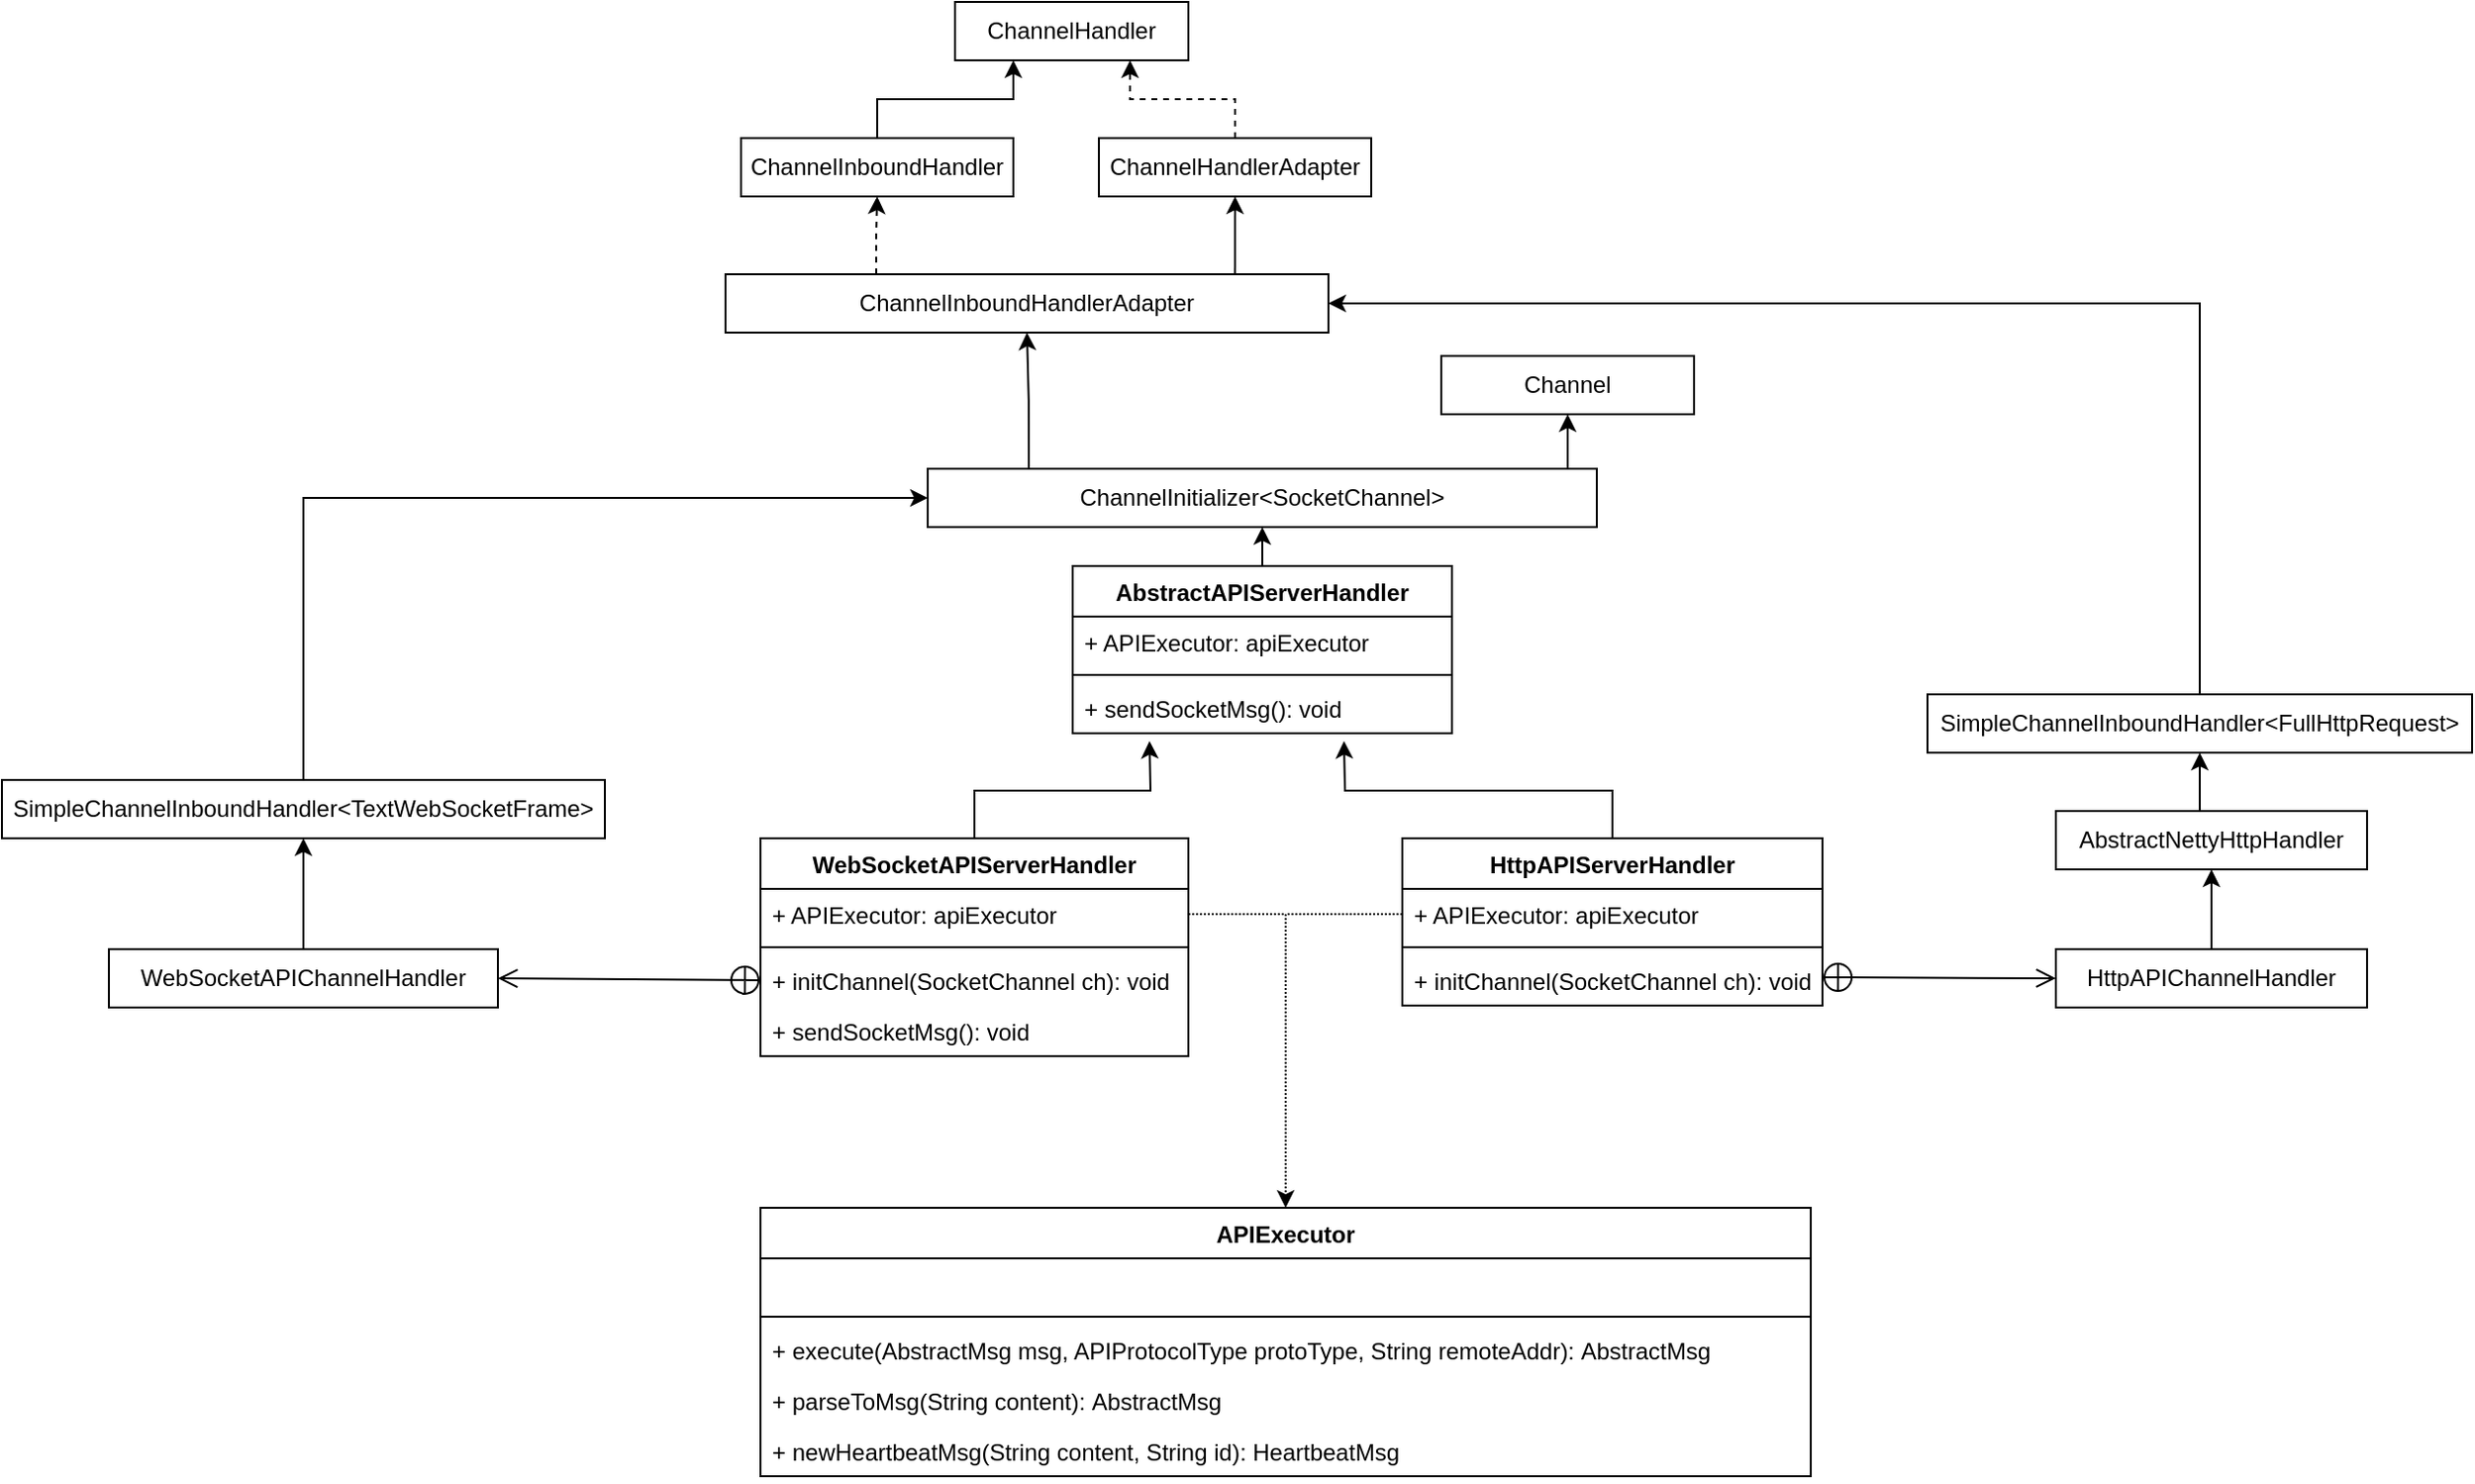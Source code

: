 <mxfile version="20.0.1" type="github">
  <diagram id="C5RBs43oDa-KdzZeNtuy" name="Page-1">
    <mxGraphModel dx="2249" dy="851" grid="1" gridSize="10" guides="1" tooltips="1" connect="1" arrows="1" fold="1" page="1" pageScale="1" pageWidth="827" pageHeight="1169" math="0" shadow="0">
      <root>
        <mxCell id="WIyWlLk6GJQsqaUBKTNV-0" />
        <mxCell id="WIyWlLk6GJQsqaUBKTNV-1" parent="WIyWlLk6GJQsqaUBKTNV-0" />
        <mxCell id="1qa0QnMpFB_kGPoX7qV5-0" value="ChannelHandler" style="rounded=0;whiteSpace=wrap;html=1;" vertex="1" parent="WIyWlLk6GJQsqaUBKTNV-1">
          <mxGeometry x="200" y="20" width="120" height="30" as="geometry" />
        </mxCell>
        <mxCell id="1qa0QnMpFB_kGPoX7qV5-6" style="edgeStyle=orthogonalEdgeStyle;rounded=0;orthogonalLoop=1;jettySize=auto;html=1;exitX=0.5;exitY=0;exitDx=0;exitDy=0;entryX=0.25;entryY=1;entryDx=0;entryDy=0;" edge="1" parent="WIyWlLk6GJQsqaUBKTNV-1" source="1qa0QnMpFB_kGPoX7qV5-4" target="1qa0QnMpFB_kGPoX7qV5-0">
          <mxGeometry relative="1" as="geometry" />
        </mxCell>
        <mxCell id="1qa0QnMpFB_kGPoX7qV5-4" value="ChannelInboundHandler" style="rounded=0;whiteSpace=wrap;html=1;" vertex="1" parent="WIyWlLk6GJQsqaUBKTNV-1">
          <mxGeometry x="90" y="90" width="140" height="30" as="geometry" />
        </mxCell>
        <mxCell id="1qa0QnMpFB_kGPoX7qV5-8" style="edgeStyle=orthogonalEdgeStyle;rounded=0;orthogonalLoop=1;jettySize=auto;html=1;exitX=0.5;exitY=0;exitDx=0;exitDy=0;entryX=0.75;entryY=1;entryDx=0;entryDy=0;dashed=1;" edge="1" parent="WIyWlLk6GJQsqaUBKTNV-1" source="1qa0QnMpFB_kGPoX7qV5-5" target="1qa0QnMpFB_kGPoX7qV5-0">
          <mxGeometry relative="1" as="geometry" />
        </mxCell>
        <mxCell id="1qa0QnMpFB_kGPoX7qV5-5" value="ChannelHandlerAdapter" style="rounded=0;whiteSpace=wrap;html=1;" vertex="1" parent="WIyWlLk6GJQsqaUBKTNV-1">
          <mxGeometry x="274" y="90" width="140" height="30" as="geometry" />
        </mxCell>
        <mxCell id="1qa0QnMpFB_kGPoX7qV5-10" style="edgeStyle=orthogonalEdgeStyle;rounded=0;orthogonalLoop=1;jettySize=auto;html=1;exitX=0.25;exitY=0;exitDx=0;exitDy=0;entryX=0.5;entryY=1;entryDx=0;entryDy=0;dashed=1;" edge="1" parent="WIyWlLk6GJQsqaUBKTNV-1" source="1qa0QnMpFB_kGPoX7qV5-9" target="1qa0QnMpFB_kGPoX7qV5-4">
          <mxGeometry relative="1" as="geometry" />
        </mxCell>
        <mxCell id="1qa0QnMpFB_kGPoX7qV5-11" style="edgeStyle=orthogonalEdgeStyle;rounded=0;orthogonalLoop=1;jettySize=auto;html=1;exitX=0.845;exitY=0;exitDx=0;exitDy=0;entryX=0.5;entryY=1;entryDx=0;entryDy=0;exitPerimeter=0;" edge="1" parent="WIyWlLk6GJQsqaUBKTNV-1" source="1qa0QnMpFB_kGPoX7qV5-9" target="1qa0QnMpFB_kGPoX7qV5-5">
          <mxGeometry relative="1" as="geometry" />
        </mxCell>
        <mxCell id="1qa0QnMpFB_kGPoX7qV5-9" value="ChannelInboundHandlerAdapter" style="rounded=0;whiteSpace=wrap;html=1;" vertex="1" parent="WIyWlLk6GJQsqaUBKTNV-1">
          <mxGeometry x="82" y="160" width="310" height="30" as="geometry" />
        </mxCell>
        <mxCell id="1qa0QnMpFB_kGPoX7qV5-36" style="edgeStyle=orthogonalEdgeStyle;rounded=0;orthogonalLoop=1;jettySize=auto;html=1;exitX=0.5;exitY=0;exitDx=0;exitDy=0;entryX=1;entryY=0.5;entryDx=0;entryDy=0;" edge="1" parent="WIyWlLk6GJQsqaUBKTNV-1" source="1qa0QnMpFB_kGPoX7qV5-12" target="1qa0QnMpFB_kGPoX7qV5-9">
          <mxGeometry relative="1" as="geometry" />
        </mxCell>
        <mxCell id="1qa0QnMpFB_kGPoX7qV5-12" value="SimpleChannelInboundHandler&amp;lt;FullHttpRequest&amp;gt;" style="rounded=0;whiteSpace=wrap;html=1;" vertex="1" parent="WIyWlLk6GJQsqaUBKTNV-1">
          <mxGeometry x="700" y="376" width="280" height="30" as="geometry" />
        </mxCell>
        <mxCell id="1qa0QnMpFB_kGPoX7qV5-15" style="edgeStyle=orthogonalEdgeStyle;rounded=0;orthogonalLoop=1;jettySize=auto;html=1;exitX=0.5;exitY=0;exitDx=0;exitDy=0;entryX=0.5;entryY=1;entryDx=0;entryDy=0;" edge="1" parent="WIyWlLk6GJQsqaUBKTNV-1" source="1qa0QnMpFB_kGPoX7qV5-13" target="1qa0QnMpFB_kGPoX7qV5-12">
          <mxGeometry relative="1" as="geometry" />
        </mxCell>
        <mxCell id="1qa0QnMpFB_kGPoX7qV5-13" value="AbstractNettyHttpHandler" style="rounded=0;whiteSpace=wrap;html=1;" vertex="1" parent="WIyWlLk6GJQsqaUBKTNV-1">
          <mxGeometry x="766" y="436" width="160" height="30" as="geometry" />
        </mxCell>
        <mxCell id="1qa0QnMpFB_kGPoX7qV5-17" style="edgeStyle=orthogonalEdgeStyle;rounded=0;orthogonalLoop=1;jettySize=auto;html=1;exitX=0.5;exitY=0;exitDx=0;exitDy=0;entryX=0.5;entryY=1;entryDx=0;entryDy=0;" edge="1" parent="WIyWlLk6GJQsqaUBKTNV-1" source="1qa0QnMpFB_kGPoX7qV5-16" target="1qa0QnMpFB_kGPoX7qV5-13">
          <mxGeometry relative="1" as="geometry" />
        </mxCell>
        <mxCell id="1qa0QnMpFB_kGPoX7qV5-16" value="HttpAPIChannelHandler" style="rounded=0;whiteSpace=wrap;html=1;" vertex="1" parent="WIyWlLk6GJQsqaUBKTNV-1">
          <mxGeometry x="766" y="507" width="160" height="30" as="geometry" />
        </mxCell>
        <mxCell id="1qa0QnMpFB_kGPoX7qV5-18" value="Channel" style="rounded=0;whiteSpace=wrap;html=1;" vertex="1" parent="WIyWlLk6GJQsqaUBKTNV-1">
          <mxGeometry x="450" y="202" width="130" height="30" as="geometry" />
        </mxCell>
        <mxCell id="1qa0QnMpFB_kGPoX7qV5-20" style="edgeStyle=orthogonalEdgeStyle;rounded=0;orthogonalLoop=1;jettySize=auto;html=1;exitX=0.151;exitY=0;exitDx=0;exitDy=0;entryX=0.5;entryY=1;entryDx=0;entryDy=0;exitPerimeter=0;" edge="1" parent="WIyWlLk6GJQsqaUBKTNV-1" source="1qa0QnMpFB_kGPoX7qV5-19" target="1qa0QnMpFB_kGPoX7qV5-9">
          <mxGeometry relative="1" as="geometry" />
        </mxCell>
        <mxCell id="1qa0QnMpFB_kGPoX7qV5-23" style="edgeStyle=orthogonalEdgeStyle;rounded=0;orthogonalLoop=1;jettySize=auto;html=1;exitX=0.879;exitY=0.022;exitDx=0;exitDy=0;entryX=0.5;entryY=1;entryDx=0;entryDy=0;exitPerimeter=0;" edge="1" parent="WIyWlLk6GJQsqaUBKTNV-1" source="1qa0QnMpFB_kGPoX7qV5-19" target="1qa0QnMpFB_kGPoX7qV5-18">
          <mxGeometry relative="1" as="geometry" />
        </mxCell>
        <mxCell id="1qa0QnMpFB_kGPoX7qV5-19" value="ChannelInitializer&amp;lt;SocketChannel&amp;gt;" style="rounded=0;whiteSpace=wrap;html=1;" vertex="1" parent="WIyWlLk6GJQsqaUBKTNV-1">
          <mxGeometry x="186" y="260" width="344" height="30" as="geometry" />
        </mxCell>
        <mxCell id="1qa0QnMpFB_kGPoX7qV5-34" style="edgeStyle=orthogonalEdgeStyle;rounded=0;orthogonalLoop=1;jettySize=auto;html=1;exitX=0.431;exitY=0.008;exitDx=0;exitDy=0;entryX=0.5;entryY=1;entryDx=0;entryDy=0;exitPerimeter=0;" edge="1" parent="WIyWlLk6GJQsqaUBKTNV-1" source="1qa0QnMpFB_kGPoX7qV5-26" target="1qa0QnMpFB_kGPoX7qV5-19">
          <mxGeometry relative="1" as="geometry" />
        </mxCell>
        <mxCell id="1qa0QnMpFB_kGPoX7qV5-26" value="AbstractAPIServerHandler" style="swimlane;fontStyle=1;align=center;verticalAlign=top;childLayout=stackLayout;horizontal=1;startSize=26;horizontalStack=0;resizeParent=1;resizeParentMax=0;resizeLast=0;collapsible=1;marginBottom=0;" vertex="1" parent="WIyWlLk6GJQsqaUBKTNV-1">
          <mxGeometry x="260.5" y="310" width="195" height="86" as="geometry">
            <mxRectangle x="530" y="260" width="100" height="26" as="alternateBounds" />
          </mxGeometry>
        </mxCell>
        <mxCell id="1qa0QnMpFB_kGPoX7qV5-27" value="+ APIExecutor: apiExecutor" style="text;strokeColor=none;fillColor=none;align=left;verticalAlign=top;spacingLeft=4;spacingRight=4;overflow=hidden;rotatable=0;points=[[0,0.5],[1,0.5]];portConstraint=eastwest;" vertex="1" parent="1qa0QnMpFB_kGPoX7qV5-26">
          <mxGeometry y="26" width="195" height="26" as="geometry" />
        </mxCell>
        <mxCell id="1qa0QnMpFB_kGPoX7qV5-28" value="" style="line;strokeWidth=1;fillColor=none;align=left;verticalAlign=middle;spacingTop=-1;spacingLeft=3;spacingRight=3;rotatable=0;labelPosition=right;points=[];portConstraint=eastwest;" vertex="1" parent="1qa0QnMpFB_kGPoX7qV5-26">
          <mxGeometry y="52" width="195" height="8" as="geometry" />
        </mxCell>
        <mxCell id="1qa0QnMpFB_kGPoX7qV5-29" value="+ sendSocketMsg(): void" style="text;strokeColor=none;fillColor=none;align=left;verticalAlign=top;spacingLeft=4;spacingRight=4;overflow=hidden;rotatable=0;points=[[0,0.5],[1,0.5]];portConstraint=eastwest;" vertex="1" parent="1qa0QnMpFB_kGPoX7qV5-26">
          <mxGeometry y="60" width="195" height="26" as="geometry" />
        </mxCell>
        <mxCell id="1qa0QnMpFB_kGPoX7qV5-35" style="edgeStyle=orthogonalEdgeStyle;rounded=0;orthogonalLoop=1;jettySize=auto;html=1;exitX=0.5;exitY=0;exitDx=0;exitDy=0;" edge="1" parent="WIyWlLk6GJQsqaUBKTNV-1" source="1qa0QnMpFB_kGPoX7qV5-30">
          <mxGeometry relative="1" as="geometry">
            <mxPoint x="300" y="400" as="targetPoint" />
          </mxGeometry>
        </mxCell>
        <mxCell id="1qa0QnMpFB_kGPoX7qV5-30" value="WebSocketAPIServerHandler" style="swimlane;fontStyle=1;align=center;verticalAlign=top;childLayout=stackLayout;horizontal=1;startSize=26;horizontalStack=0;resizeParent=1;resizeParentMax=0;resizeLast=0;collapsible=1;marginBottom=0;" vertex="1" parent="WIyWlLk6GJQsqaUBKTNV-1">
          <mxGeometry x="100" y="450" width="220" height="112" as="geometry">
            <mxRectangle x="530" y="260" width="100" height="26" as="alternateBounds" />
          </mxGeometry>
        </mxCell>
        <mxCell id="1qa0QnMpFB_kGPoX7qV5-31" value="+ APIExecutor: apiExecutor" style="text;strokeColor=none;fillColor=none;align=left;verticalAlign=top;spacingLeft=4;spacingRight=4;overflow=hidden;rotatable=0;points=[[0,0.5],[1,0.5]];portConstraint=eastwest;" vertex="1" parent="1qa0QnMpFB_kGPoX7qV5-30">
          <mxGeometry y="26" width="220" height="26" as="geometry" />
        </mxCell>
        <mxCell id="1qa0QnMpFB_kGPoX7qV5-32" value="" style="line;strokeWidth=1;fillColor=none;align=left;verticalAlign=middle;spacingTop=-1;spacingLeft=3;spacingRight=3;rotatable=0;labelPosition=right;points=[];portConstraint=eastwest;" vertex="1" parent="1qa0QnMpFB_kGPoX7qV5-30">
          <mxGeometry y="52" width="220" height="8" as="geometry" />
        </mxCell>
        <mxCell id="1qa0QnMpFB_kGPoX7qV5-33" value="+ initChannel(SocketChannel ch): void" style="text;strokeColor=none;fillColor=none;align=left;verticalAlign=top;spacingLeft=4;spacingRight=4;overflow=hidden;rotatable=0;points=[[0,0.5],[1,0.5]];portConstraint=eastwest;" vertex="1" parent="1qa0QnMpFB_kGPoX7qV5-30">
          <mxGeometry y="60" width="220" height="26" as="geometry" />
        </mxCell>
        <mxCell id="1qa0QnMpFB_kGPoX7qV5-58" value="+ sendSocketMsg(): void" style="text;strokeColor=none;fillColor=none;align=left;verticalAlign=top;spacingLeft=4;spacingRight=4;overflow=hidden;rotatable=0;points=[[0,0.5],[1,0.5]];portConstraint=eastwest;" vertex="1" parent="1qa0QnMpFB_kGPoX7qV5-30">
          <mxGeometry y="86" width="220" height="26" as="geometry" />
        </mxCell>
        <mxCell id="1qa0QnMpFB_kGPoX7qV5-43" style="edgeStyle=orthogonalEdgeStyle;rounded=0;orthogonalLoop=1;jettySize=auto;html=1;exitX=0.5;exitY=0;exitDx=0;exitDy=0;" edge="1" parent="WIyWlLk6GJQsqaUBKTNV-1" source="1qa0QnMpFB_kGPoX7qV5-37">
          <mxGeometry relative="1" as="geometry">
            <mxPoint x="400" y="400" as="targetPoint" />
          </mxGeometry>
        </mxCell>
        <mxCell id="1qa0QnMpFB_kGPoX7qV5-37" value="HttpAPIServerHandler" style="swimlane;fontStyle=1;align=center;verticalAlign=top;childLayout=stackLayout;horizontal=1;startSize=26;horizontalStack=0;resizeParent=1;resizeParentMax=0;resizeLast=0;collapsible=1;marginBottom=0;" vertex="1" parent="WIyWlLk6GJQsqaUBKTNV-1">
          <mxGeometry x="430" y="450" width="216" height="86" as="geometry">
            <mxRectangle x="530" y="260" width="100" height="26" as="alternateBounds" />
          </mxGeometry>
        </mxCell>
        <mxCell id="1qa0QnMpFB_kGPoX7qV5-38" value="+ APIExecutor: apiExecutor" style="text;strokeColor=none;fillColor=none;align=left;verticalAlign=top;spacingLeft=4;spacingRight=4;overflow=hidden;rotatable=0;points=[[0,0.5],[1,0.5]];portConstraint=eastwest;" vertex="1" parent="1qa0QnMpFB_kGPoX7qV5-37">
          <mxGeometry y="26" width="216" height="26" as="geometry" />
        </mxCell>
        <mxCell id="1qa0QnMpFB_kGPoX7qV5-39" value="" style="line;strokeWidth=1;fillColor=none;align=left;verticalAlign=middle;spacingTop=-1;spacingLeft=3;spacingRight=3;rotatable=0;labelPosition=right;points=[];portConstraint=eastwest;" vertex="1" parent="1qa0QnMpFB_kGPoX7qV5-37">
          <mxGeometry y="52" width="216" height="8" as="geometry" />
        </mxCell>
        <mxCell id="1qa0QnMpFB_kGPoX7qV5-40" value="+ initChannel(SocketChannel ch): void" style="text;strokeColor=none;fillColor=none;align=left;verticalAlign=top;spacingLeft=4;spacingRight=4;overflow=hidden;rotatable=0;points=[[0,0.5],[1,0.5]];portConstraint=eastwest;" vertex="1" parent="1qa0QnMpFB_kGPoX7qV5-37">
          <mxGeometry y="60" width="216" height="26" as="geometry" />
        </mxCell>
        <mxCell id="1qa0QnMpFB_kGPoX7qV5-45" value="APIExecutor" style="swimlane;fontStyle=1;align=center;verticalAlign=top;childLayout=stackLayout;horizontal=1;startSize=26;horizontalStack=0;resizeParent=1;resizeParentMax=0;resizeLast=0;collapsible=1;marginBottom=0;" vertex="1" parent="WIyWlLk6GJQsqaUBKTNV-1">
          <mxGeometry x="100" y="640" width="540" height="138" as="geometry" />
        </mxCell>
        <mxCell id="1qa0QnMpFB_kGPoX7qV5-46" value=" " style="text;strokeColor=none;fillColor=none;align=left;verticalAlign=top;spacingLeft=4;spacingRight=4;overflow=hidden;rotatable=0;points=[[0,0.5],[1,0.5]];portConstraint=eastwest;" vertex="1" parent="1qa0QnMpFB_kGPoX7qV5-45">
          <mxGeometry y="26" width="540" height="26" as="geometry" />
        </mxCell>
        <mxCell id="1qa0QnMpFB_kGPoX7qV5-47" value="" style="line;strokeWidth=1;fillColor=none;align=left;verticalAlign=middle;spacingTop=-1;spacingLeft=3;spacingRight=3;rotatable=0;labelPosition=right;points=[];portConstraint=eastwest;" vertex="1" parent="1qa0QnMpFB_kGPoX7qV5-45">
          <mxGeometry y="52" width="540" height="8" as="geometry" />
        </mxCell>
        <mxCell id="1qa0QnMpFB_kGPoX7qV5-48" value="+ execute(AbstractMsg msg, APIProtocolType protoType, String remoteAddr): AbstractMsg" style="text;strokeColor=none;fillColor=none;align=left;verticalAlign=top;spacingLeft=4;spacingRight=4;overflow=hidden;rotatable=0;points=[[0,0.5],[1,0.5]];portConstraint=eastwest;" vertex="1" parent="1qa0QnMpFB_kGPoX7qV5-45">
          <mxGeometry y="60" width="540" height="26" as="geometry" />
        </mxCell>
        <mxCell id="1qa0QnMpFB_kGPoX7qV5-50" value="+ parseToMsg(String content): AbstractMsg" style="text;strokeColor=none;fillColor=none;align=left;verticalAlign=top;spacingLeft=4;spacingRight=4;overflow=hidden;rotatable=0;points=[[0,0.5],[1,0.5]];portConstraint=eastwest;" vertex="1" parent="1qa0QnMpFB_kGPoX7qV5-45">
          <mxGeometry y="86" width="540" height="26" as="geometry" />
        </mxCell>
        <mxCell id="1qa0QnMpFB_kGPoX7qV5-49" value="+ newHeartbeatMsg(String content, String id): HeartbeatMsg" style="text;strokeColor=none;fillColor=none;align=left;verticalAlign=top;spacingLeft=4;spacingRight=4;overflow=hidden;rotatable=0;points=[[0,0.5],[1,0.5]];portConstraint=eastwest;" vertex="1" parent="1qa0QnMpFB_kGPoX7qV5-45">
          <mxGeometry y="112" width="540" height="26" as="geometry" />
        </mxCell>
        <mxCell id="1qa0QnMpFB_kGPoX7qV5-53" style="edgeStyle=orthogonalEdgeStyle;rounded=0;orthogonalLoop=1;jettySize=auto;html=1;exitX=1;exitY=0.5;exitDx=0;exitDy=0;dashed=1;dashPattern=1 1;entryX=0.5;entryY=0;entryDx=0;entryDy=0;" edge="1" parent="WIyWlLk6GJQsqaUBKTNV-1" source="1qa0QnMpFB_kGPoX7qV5-31" target="1qa0QnMpFB_kGPoX7qV5-45">
          <mxGeometry relative="1" as="geometry">
            <Array as="points">
              <mxPoint x="370" y="489" />
            </Array>
          </mxGeometry>
        </mxCell>
        <mxCell id="1qa0QnMpFB_kGPoX7qV5-59" style="edgeStyle=orthogonalEdgeStyle;rounded=0;orthogonalLoop=1;jettySize=auto;html=1;exitX=0.5;exitY=0;exitDx=0;exitDy=0;entryX=0;entryY=0.5;entryDx=0;entryDy=0;" edge="1" parent="WIyWlLk6GJQsqaUBKTNV-1" source="1qa0QnMpFB_kGPoX7qV5-55" target="1qa0QnMpFB_kGPoX7qV5-19">
          <mxGeometry relative="1" as="geometry" />
        </mxCell>
        <mxCell id="1qa0QnMpFB_kGPoX7qV5-55" value="SimpleChannelInboundHandler&amp;lt;TextWebSocketFrame&amp;gt;" style="rounded=0;whiteSpace=wrap;html=1;" vertex="1" parent="WIyWlLk6GJQsqaUBKTNV-1">
          <mxGeometry x="-290" y="420" width="310" height="30" as="geometry" />
        </mxCell>
        <mxCell id="1qa0QnMpFB_kGPoX7qV5-60" style="edgeStyle=orthogonalEdgeStyle;rounded=0;orthogonalLoop=1;jettySize=auto;html=1;exitX=0.5;exitY=0;exitDx=0;exitDy=0;entryX=0.5;entryY=1;entryDx=0;entryDy=0;" edge="1" parent="WIyWlLk6GJQsqaUBKTNV-1" source="1qa0QnMpFB_kGPoX7qV5-57" target="1qa0QnMpFB_kGPoX7qV5-55">
          <mxGeometry relative="1" as="geometry" />
        </mxCell>
        <mxCell id="1qa0QnMpFB_kGPoX7qV5-57" value="WebSocketAPIChannelHandler" style="rounded=0;whiteSpace=wrap;html=1;" vertex="1" parent="WIyWlLk6GJQsqaUBKTNV-1">
          <mxGeometry x="-235" y="507" width="200" height="30" as="geometry" />
        </mxCell>
        <mxCell id="1qa0QnMpFB_kGPoX7qV5-64" value="" style="endArrow=open;startArrow=circlePlus;endFill=0;startFill=0;endSize=8;html=1;rounded=0;exitX=0;exitY=0.5;exitDx=0;exitDy=0;entryX=1;entryY=0.5;entryDx=0;entryDy=0;" edge="1" parent="WIyWlLk6GJQsqaUBKTNV-1" source="1qa0QnMpFB_kGPoX7qV5-33" target="1qa0QnMpFB_kGPoX7qV5-57">
          <mxGeometry width="160" relative="1" as="geometry">
            <mxPoint x="-35" y="521.47" as="sourcePoint" />
            <mxPoint x="-20" y="600" as="targetPoint" />
          </mxGeometry>
        </mxCell>
        <mxCell id="1qa0QnMpFB_kGPoX7qV5-65" value="" style="endArrow=open;startArrow=circlePlus;endFill=0;startFill=0;endSize=8;html=1;rounded=0;entryX=0;entryY=0.5;entryDx=0;entryDy=0;" edge="1" parent="WIyWlLk6GJQsqaUBKTNV-1" target="1qa0QnMpFB_kGPoX7qV5-16">
          <mxGeometry width="160" relative="1" as="geometry">
            <mxPoint x="646" y="521.47" as="sourcePoint" />
            <mxPoint x="806" y="521.47" as="targetPoint" />
          </mxGeometry>
        </mxCell>
        <mxCell id="1qa0QnMpFB_kGPoX7qV5-67" style="edgeStyle=orthogonalEdgeStyle;rounded=0;orthogonalLoop=1;jettySize=auto;html=1;exitX=0;exitY=0.5;exitDx=0;exitDy=0;endArrow=none;endFill=0;dashed=1;dashPattern=1 1;" edge="1" parent="WIyWlLk6GJQsqaUBKTNV-1" source="1qa0QnMpFB_kGPoX7qV5-38">
          <mxGeometry relative="1" as="geometry">
            <mxPoint x="370" y="489" as="targetPoint" />
          </mxGeometry>
        </mxCell>
      </root>
    </mxGraphModel>
  </diagram>
</mxfile>
